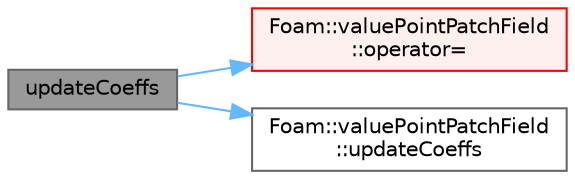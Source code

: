 digraph "updateCoeffs"
{
 // LATEX_PDF_SIZE
  bgcolor="transparent";
  edge [fontname=Helvetica,fontsize=10,labelfontname=Helvetica,labelfontsize=10];
  node [fontname=Helvetica,fontsize=10,shape=box,height=0.2,width=0.4];
  rankdir="LR";
  Node1 [id="Node000001",label="updateCoeffs",height=0.2,width=0.4,color="gray40", fillcolor="grey60", style="filled", fontcolor="black",tooltip=" "];
  Node1 -> Node2 [id="edge1_Node000001_Node000002",color="steelblue1",style="solid",tooltip=" "];
  Node2 [id="Node000002",label="Foam::valuePointPatchField\l::operator=",height=0.2,width=0.4,color="red", fillcolor="#FFF0F0", style="filled",URL="$classFoam_1_1valuePointPatchField.html#a9fa488df4819d2185fc109948d20dba7",tooltip=" "];
  Node1 -> Node5 [id="edge2_Node000001_Node000005",color="steelblue1",style="solid",tooltip=" "];
  Node5 [id="Node000005",label="Foam::valuePointPatchField\l::updateCoeffs",height=0.2,width=0.4,color="grey40", fillcolor="white", style="filled",URL="$classFoam_1_1valuePointPatchField.html#a7e24eafac629d3733181cd942d4c902f",tooltip=" "];
}
